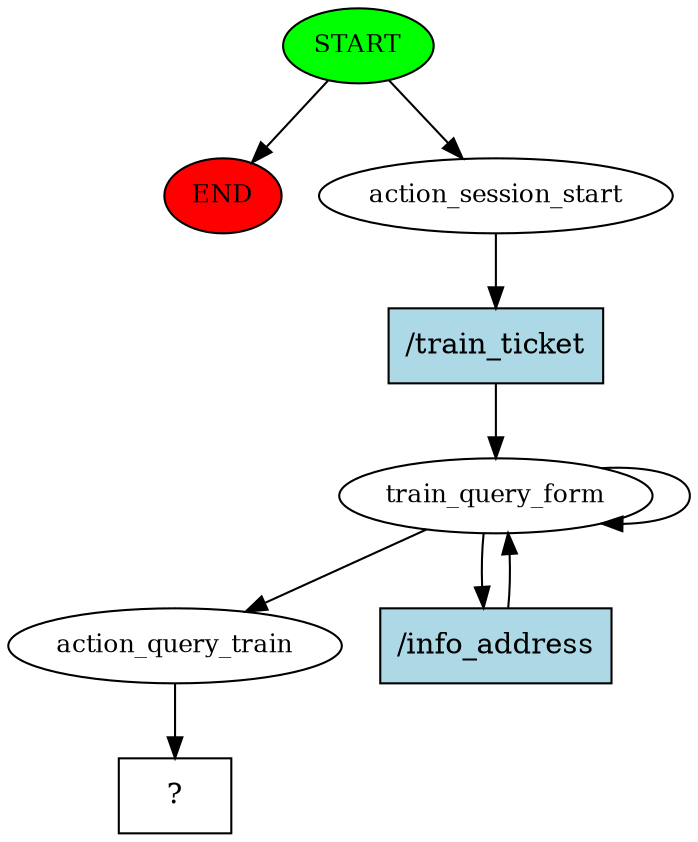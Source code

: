 digraph  {
0 [class="start active", fillcolor=green, fontsize=12, label=START, style=filled];
"-1" [class=end, fillcolor=red, fontsize=12, label=END, style=filled];
1 [class=active, fontsize=12, label=action_session_start];
2 [class=active, fontsize=12, label=train_query_form];
8 [class=active, fontsize=12, label=action_query_train];
9 [class="intent dashed active", label="  ?  ", shape=rect];
10 [class="intent active", fillcolor=lightblue, label="/train_ticket", shape=rect, style=filled];
11 [class="intent active", fillcolor=lightblue, label="/info_address", shape=rect, style=filled];
0 -> "-1"  [class="", key=NONE, label=""];
0 -> 1  [class=active, key=NONE, label=""];
1 -> 10  [class=active, key=0];
2 -> 2  [class=active, key=NONE, label=""];
2 -> 8  [class=active, key=NONE, label=""];
2 -> 11  [class=active, key=0];
8 -> 9  [class=active, key=NONE, label=""];
10 -> 2  [class=active, key=0];
11 -> 2  [class=active, key=0];
}
